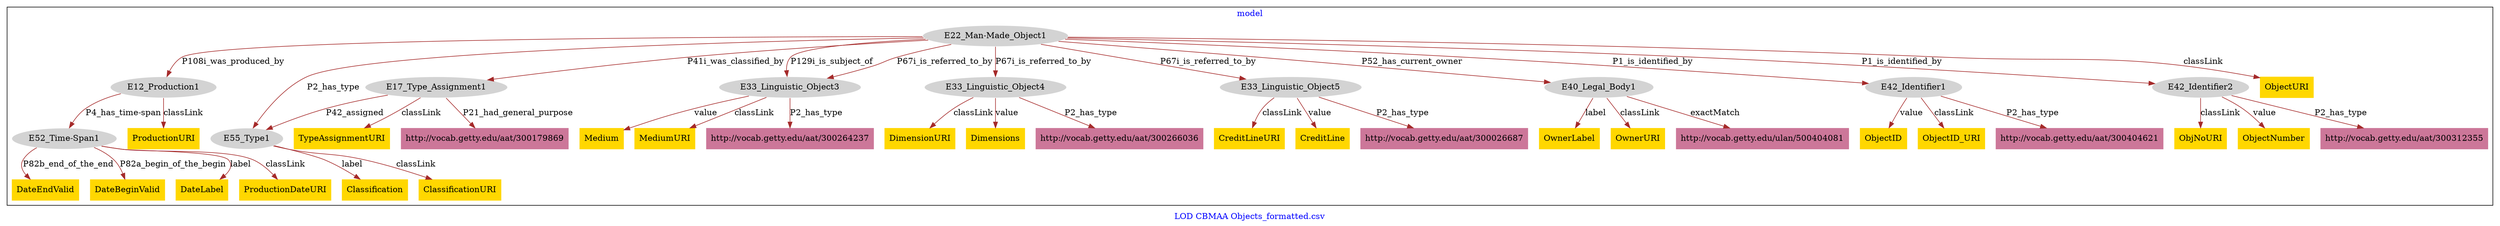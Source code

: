 digraph n0 {
fontcolor="blue"
remincross="true"
label="LOD CBMAA Objects_formatted.csv"
subgraph cluster {
label="model"
n2[style="filled",color="white",fillcolor="lightgray",label="E12_Production1"];
n3[style="filled",color="white",fillcolor="lightgray",label="E52_Time-Span1"];
n4[style="filled",color="white",fillcolor="lightgray",label="E17_Type_Assignment1"];
n5[style="filled",color="white",fillcolor="lightgray",label="E55_Type1"];
n6[style="filled",color="white",fillcolor="lightgray",label="E22_Man-Made_Object1"];
n7[style="filled",color="white",fillcolor="lightgray",label="E33_Linguistic_Object3"];
n8[style="filled",color="white",fillcolor="lightgray",label="E33_Linguistic_Object4"];
n9[style="filled",color="white",fillcolor="lightgray",label="E33_Linguistic_Object5"];
n10[style="filled",color="white",fillcolor="lightgray",label="E40_Legal_Body1"];
n11[style="filled",color="white",fillcolor="lightgray",label="E42_Identifier1"];
n12[style="filled",color="white",fillcolor="lightgray",label="E42_Identifier2"];
n13[shape="plaintext",style="filled",fillcolor="gold",label="OwnerLabel"];
n14[shape="plaintext",style="filled",fillcolor="gold",label="ObjNoURI"];
n15[shape="plaintext",style="filled",fillcolor="gold",label="DateEndValid"];
n16[shape="plaintext",style="filled",fillcolor="gold",label="DateBeginValid"];
n17[shape="plaintext",style="filled",fillcolor="gold",label="Medium"];
n18[shape="plaintext",style="filled",fillcolor="gold",label="DateLabel"];
n19[shape="plaintext",style="filled",fillcolor="gold",label="DimensionURI"];
n20[shape="plaintext",style="filled",fillcolor="gold",label="ObjectURI"];
n21[shape="plaintext",style="filled",fillcolor="gold",label="ObjectNumber"];
n22[shape="plaintext",style="filled",fillcolor="gold",label="Classification"];
n23[shape="plaintext",style="filled",fillcolor="gold",label="OwnerURI"];
n24[shape="plaintext",style="filled",fillcolor="gold",label="ObjectID"];
n25[shape="plaintext",style="filled",fillcolor="gold",label="MediumURI"];
n26[shape="plaintext",style="filled",fillcolor="gold",label="CreditLineURI"];
n27[shape="plaintext",style="filled",fillcolor="gold",label="ObjectID_URI"];
n28[shape="plaintext",style="filled",fillcolor="gold",label="CreditLine"];
n29[shape="plaintext",style="filled",fillcolor="gold",label="Dimensions"];
n30[shape="plaintext",style="filled",fillcolor="gold",label="ClassificationURI"];
n31[shape="plaintext",style="filled",fillcolor="gold",label="ProductionURI"];
n32[shape="plaintext",style="filled",fillcolor="gold",label="ProductionDateURI"];
n33[shape="plaintext",style="filled",fillcolor="gold",label="TypeAssignmentURI"];
n34[shape="plaintext",style="filled",fillcolor="#CC7799",label="http://vocab.getty.edu/aat/300026687"];
n35[shape="plaintext",style="filled",fillcolor="#CC7799",label="http://vocab.getty.edu/aat/300264237"];
n36[shape="plaintext",style="filled",fillcolor="#CC7799",label="http://vocab.getty.edu/aat/300404621"];
n37[shape="plaintext",style="filled",fillcolor="#CC7799",label="http://vocab.getty.edu/ulan/500404081"];
n38[shape="plaintext",style="filled",fillcolor="#CC7799",label="http://vocab.getty.edu/aat/300312355"];
n39[shape="plaintext",style="filled",fillcolor="#CC7799",label="http://vocab.getty.edu/aat/300179869"];
n40[shape="plaintext",style="filled",fillcolor="#CC7799",label="http://vocab.getty.edu/aat/300266036"];
}
n2 -> n3[color="brown",fontcolor="black",label="P4_has_time-span"]
n4 -> n5[color="brown",fontcolor="black",label="P42_assigned"]
n6 -> n2[color="brown",fontcolor="black",label="P108i_was_produced_by"]
n6 -> n4[color="brown",fontcolor="black",label="P41i_was_classified_by"]
n6 -> n7[color="brown",fontcolor="black",label="P129i_is_subject_of"]
n6 -> n8[color="brown",fontcolor="black",label="P67i_is_referred_to_by"]
n6 -> n9[color="brown",fontcolor="black",label="P67i_is_referred_to_by"]
n6 -> n10[color="brown",fontcolor="black",label="P52_has_current_owner"]
n6 -> n11[color="brown",fontcolor="black",label="P1_is_identified_by"]
n6 -> n12[color="brown",fontcolor="black",label="P1_is_identified_by"]
n10 -> n13[color="brown",fontcolor="black",label="label"]
n12 -> n14[color="brown",fontcolor="black",label="classLink"]
n3 -> n15[color="brown",fontcolor="black",label="P82b_end_of_the_end"]
n3 -> n16[color="brown",fontcolor="black",label="P82a_begin_of_the_begin"]
n7 -> n17[color="brown",fontcolor="black",label="value"]
n3 -> n18[color="brown",fontcolor="black",label="label"]
n8 -> n19[color="brown",fontcolor="black",label="classLink"]
n6 -> n20[color="brown",fontcolor="black",label="classLink"]
n12 -> n21[color="brown",fontcolor="black",label="value"]
n5 -> n22[color="brown",fontcolor="black",label="label"]
n10 -> n23[color="brown",fontcolor="black",label="classLink"]
n11 -> n24[color="brown",fontcolor="black",label="value"]
n7 -> n25[color="brown",fontcolor="black",label="classLink"]
n9 -> n26[color="brown",fontcolor="black",label="classLink"]
n11 -> n27[color="brown",fontcolor="black",label="classLink"]
n9 -> n28[color="brown",fontcolor="black",label="value"]
n8 -> n29[color="brown",fontcolor="black",label="value"]
n5 -> n30[color="brown",fontcolor="black",label="classLink"]
n2 -> n31[color="brown",fontcolor="black",label="classLink"]
n3 -> n32[color="brown",fontcolor="black",label="classLink"]
n4 -> n33[color="brown",fontcolor="black",label="classLink"]
n9 -> n34[color="brown",fontcolor="black",label="P2_has_type"]
n6 -> n5[color="brown",fontcolor="black",label="P2_has_type"]
n7 -> n35[color="brown",fontcolor="black",label="P2_has_type"]
n11 -> n36[color="brown",fontcolor="black",label="P2_has_type"]
n10 -> n37[color="brown",fontcolor="black",label="exactMatch"]
n6 -> n7[color="brown",fontcolor="black",label="P67i_is_referred_to_by"]
n12 -> n38[color="brown",fontcolor="black",label="P2_has_type"]
n4 -> n39[color="brown",fontcolor="black",label="P21_had_general_purpose"]
n8 -> n40[color="brown",fontcolor="black",label="P2_has_type"]
}
